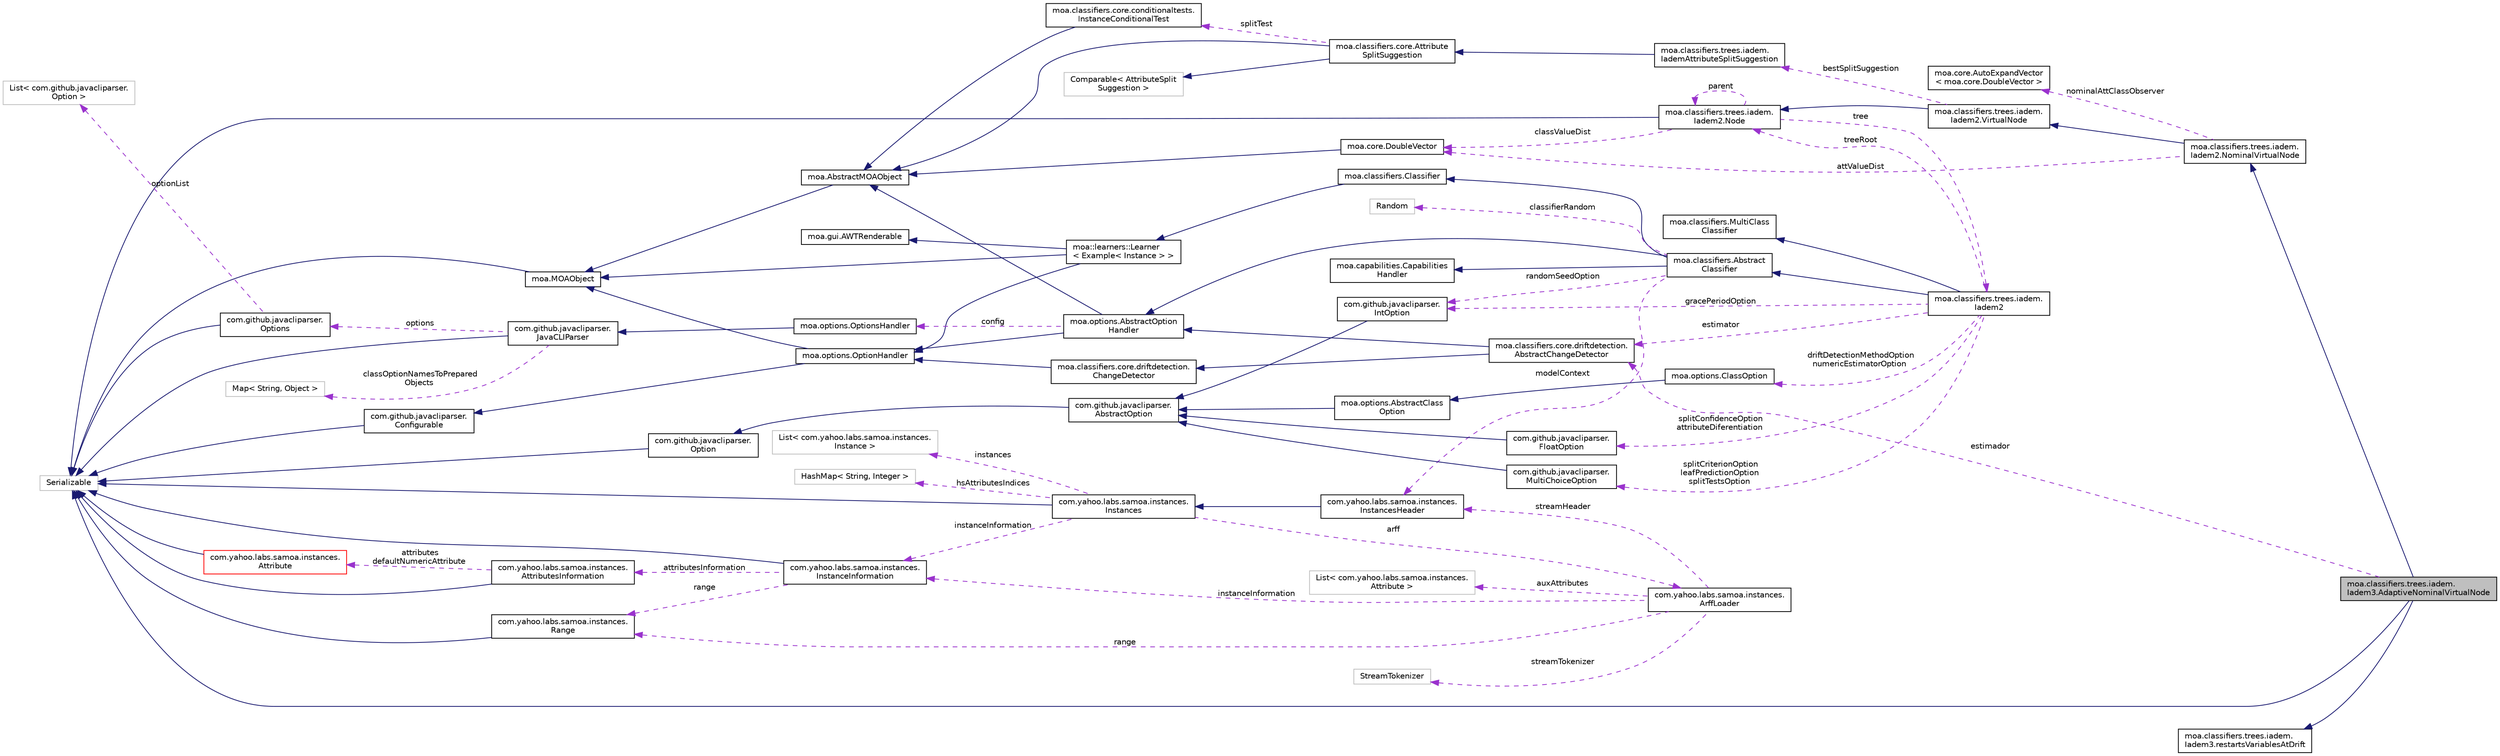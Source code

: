digraph "moa.classifiers.trees.iadem.Iadem3.AdaptiveNominalVirtualNode"
{
 // LATEX_PDF_SIZE
  edge [fontname="Helvetica",fontsize="10",labelfontname="Helvetica",labelfontsize="10"];
  node [fontname="Helvetica",fontsize="10",shape=record];
  rankdir="LR";
  Node1 [label="moa.classifiers.trees.iadem.\lIadem3.AdaptiveNominalVirtualNode",height=0.2,width=0.4,color="black", fillcolor="grey75", style="filled", fontcolor="black",tooltip=" "];
  Node2 -> Node1 [dir="back",color="midnightblue",fontsize="10",style="solid",fontname="Helvetica"];
  Node2 [label="moa.classifiers.trees.iadem.\lIadem2.NominalVirtualNode",height=0.2,width=0.4,color="black", fillcolor="white", style="filled",URL="$classmoa_1_1classifiers_1_1trees_1_1iadem_1_1_iadem2_1_1_nominal_virtual_node.html",tooltip=" "];
  Node3 -> Node2 [dir="back",color="midnightblue",fontsize="10",style="solid",fontname="Helvetica"];
  Node3 [label="moa.classifiers.trees.iadem.\lIadem2.VirtualNode",height=0.2,width=0.4,color="black", fillcolor="white", style="filled",URL="$classmoa_1_1classifiers_1_1trees_1_1iadem_1_1_iadem2_1_1_virtual_node.html",tooltip=" "];
  Node4 -> Node3 [dir="back",color="midnightblue",fontsize="10",style="solid",fontname="Helvetica"];
  Node4 [label="moa.classifiers.trees.iadem.\lIadem2.Node",height=0.2,width=0.4,color="black", fillcolor="white", style="filled",URL="$classmoa_1_1classifiers_1_1trees_1_1iadem_1_1_iadem2_1_1_node.html",tooltip=" "];
  Node5 -> Node4 [dir="back",color="midnightblue",fontsize="10",style="solid",fontname="Helvetica"];
  Node5 [label="Serializable",height=0.2,width=0.4,color="grey75", fillcolor="white", style="filled",tooltip=" "];
  Node6 -> Node4 [dir="back",color="darkorchid3",fontsize="10",style="dashed",label=" classValueDist" ,fontname="Helvetica"];
  Node6 [label="moa.core.DoubleVector",height=0.2,width=0.4,color="black", fillcolor="white", style="filled",URL="$classmoa_1_1core_1_1_double_vector.html",tooltip=" "];
  Node7 -> Node6 [dir="back",color="midnightblue",fontsize="10",style="solid",fontname="Helvetica"];
  Node7 [label="moa.AbstractMOAObject",height=0.2,width=0.4,color="black", fillcolor="white", style="filled",URL="$classmoa_1_1_abstract_m_o_a_object.html",tooltip=" "];
  Node8 -> Node7 [dir="back",color="midnightblue",fontsize="10",style="solid",fontname="Helvetica"];
  Node8 [label="moa.MOAObject",height=0.2,width=0.4,color="black", fillcolor="white", style="filled",URL="$interfacemoa_1_1_m_o_a_object.html",tooltip=" "];
  Node5 -> Node8 [dir="back",color="midnightblue",fontsize="10",style="solid",fontname="Helvetica"];
  Node4 -> Node4 [dir="back",color="darkorchid3",fontsize="10",style="dashed",label=" parent" ,fontname="Helvetica"];
  Node9 -> Node4 [dir="back",color="darkorchid3",fontsize="10",style="dashed",label=" tree" ,fontname="Helvetica"];
  Node9 [label="moa.classifiers.trees.iadem.\lIadem2",height=0.2,width=0.4,color="black", fillcolor="white", style="filled",URL="$classmoa_1_1classifiers_1_1trees_1_1iadem_1_1_iadem2.html",tooltip=" "];
  Node10 -> Node9 [dir="back",color="midnightblue",fontsize="10",style="solid",fontname="Helvetica"];
  Node10 [label="moa.classifiers.Abstract\lClassifier",height=0.2,width=0.4,color="black", fillcolor="white", style="filled",URL="$classmoa_1_1classifiers_1_1_abstract_classifier.html",tooltip=" "];
  Node11 -> Node10 [dir="back",color="midnightblue",fontsize="10",style="solid",fontname="Helvetica"];
  Node11 [label="moa.options.AbstractOption\lHandler",height=0.2,width=0.4,color="black", fillcolor="white", style="filled",URL="$classmoa_1_1options_1_1_abstract_option_handler.html",tooltip=" "];
  Node7 -> Node11 [dir="back",color="midnightblue",fontsize="10",style="solid",fontname="Helvetica"];
  Node12 -> Node11 [dir="back",color="midnightblue",fontsize="10",style="solid",fontname="Helvetica"];
  Node12 [label="moa.options.OptionHandler",height=0.2,width=0.4,color="black", fillcolor="white", style="filled",URL="$interfacemoa_1_1options_1_1_option_handler.html",tooltip=" "];
  Node8 -> Node12 [dir="back",color="midnightblue",fontsize="10",style="solid",fontname="Helvetica"];
  Node13 -> Node12 [dir="back",color="midnightblue",fontsize="10",style="solid",fontname="Helvetica"];
  Node13 [label="com.github.javacliparser.\lConfigurable",height=0.2,width=0.4,color="black", fillcolor="white", style="filled",URL="$interfacecom_1_1github_1_1javacliparser_1_1_configurable.html",tooltip=" "];
  Node5 -> Node13 [dir="back",color="midnightblue",fontsize="10",style="solid",fontname="Helvetica"];
  Node14 -> Node11 [dir="back",color="darkorchid3",fontsize="10",style="dashed",label=" config" ,fontname="Helvetica"];
  Node14 [label="moa.options.OptionsHandler",height=0.2,width=0.4,color="black", fillcolor="white", style="filled",URL="$classmoa_1_1options_1_1_options_handler.html",tooltip=" "];
  Node15 -> Node14 [dir="back",color="midnightblue",fontsize="10",style="solid",fontname="Helvetica"];
  Node15 [label="com.github.javacliparser.\lJavaCLIParser",height=0.2,width=0.4,color="black", fillcolor="white", style="filled",URL="$classcom_1_1github_1_1javacliparser_1_1_java_c_l_i_parser.html",tooltip=" "];
  Node5 -> Node15 [dir="back",color="midnightblue",fontsize="10",style="solid",fontname="Helvetica"];
  Node16 -> Node15 [dir="back",color="darkorchid3",fontsize="10",style="dashed",label=" options" ,fontname="Helvetica"];
  Node16 [label="com.github.javacliparser.\lOptions",height=0.2,width=0.4,color="black", fillcolor="white", style="filled",URL="$classcom_1_1github_1_1javacliparser_1_1_options.html",tooltip=" "];
  Node5 -> Node16 [dir="back",color="midnightblue",fontsize="10",style="solid",fontname="Helvetica"];
  Node17 -> Node16 [dir="back",color="darkorchid3",fontsize="10",style="dashed",label=" optionList" ,fontname="Helvetica"];
  Node17 [label="List\< com.github.javacliparser.\lOption \>",height=0.2,width=0.4,color="grey75", fillcolor="white", style="filled",tooltip=" "];
  Node18 -> Node15 [dir="back",color="darkorchid3",fontsize="10",style="dashed",label=" classOptionNamesToPrepared\lObjects" ,fontname="Helvetica"];
  Node18 [label="Map\< String, Object \>",height=0.2,width=0.4,color="grey75", fillcolor="white", style="filled",tooltip=" "];
  Node19 -> Node10 [dir="back",color="midnightblue",fontsize="10",style="solid",fontname="Helvetica"];
  Node19 [label="moa.classifiers.Classifier",height=0.2,width=0.4,color="black", fillcolor="white", style="filled",URL="$interfacemoa_1_1classifiers_1_1_classifier.html",tooltip=" "];
  Node20 -> Node19 [dir="back",color="midnightblue",fontsize="10",style="solid",fontname="Helvetica"];
  Node20 [label="moa::learners::Learner\l\< Example\< Instance \> \>",height=0.2,width=0.4,color="black", fillcolor="white", style="filled",URL="$interfacemoa_1_1learners_1_1_learner.html",tooltip=" "];
  Node8 -> Node20 [dir="back",color="midnightblue",fontsize="10",style="solid",fontname="Helvetica"];
  Node12 -> Node20 [dir="back",color="midnightblue",fontsize="10",style="solid",fontname="Helvetica"];
  Node21 -> Node20 [dir="back",color="midnightblue",fontsize="10",style="solid",fontname="Helvetica"];
  Node21 [label="moa.gui.AWTRenderable",height=0.2,width=0.4,color="black", fillcolor="white", style="filled",URL="$interfacemoa_1_1gui_1_1_a_w_t_renderable.html",tooltip=" "];
  Node22 -> Node10 [dir="back",color="midnightblue",fontsize="10",style="solid",fontname="Helvetica"];
  Node22 [label="moa.capabilities.Capabilities\lHandler",height=0.2,width=0.4,color="black", fillcolor="white", style="filled",URL="$interfacemoa_1_1capabilities_1_1_capabilities_handler.html",tooltip=" "];
  Node23 -> Node10 [dir="back",color="darkorchid3",fontsize="10",style="dashed",label=" modelContext" ,fontname="Helvetica"];
  Node23 [label="com.yahoo.labs.samoa.instances.\lInstancesHeader",height=0.2,width=0.4,color="black", fillcolor="white", style="filled",URL="$classcom_1_1yahoo_1_1labs_1_1samoa_1_1instances_1_1_instances_header.html",tooltip=" "];
  Node24 -> Node23 [dir="back",color="midnightblue",fontsize="10",style="solid",fontname="Helvetica"];
  Node24 [label="com.yahoo.labs.samoa.instances.\lInstances",height=0.2,width=0.4,color="black", fillcolor="white", style="filled",URL="$classcom_1_1yahoo_1_1labs_1_1samoa_1_1instances_1_1_instances.html",tooltip=" "];
  Node5 -> Node24 [dir="back",color="midnightblue",fontsize="10",style="solid",fontname="Helvetica"];
  Node25 -> Node24 [dir="back",color="darkorchid3",fontsize="10",style="dashed",label=" arff" ,fontname="Helvetica"];
  Node25 [label="com.yahoo.labs.samoa.instances.\lArffLoader",height=0.2,width=0.4,color="black", fillcolor="white", style="filled",URL="$classcom_1_1yahoo_1_1labs_1_1samoa_1_1instances_1_1_arff_loader.html",tooltip=" "];
  Node23 -> Node25 [dir="back",color="darkorchid3",fontsize="10",style="dashed",label=" streamHeader" ,fontname="Helvetica"];
  Node26 -> Node25 [dir="back",color="darkorchid3",fontsize="10",style="dashed",label=" auxAttributes" ,fontname="Helvetica"];
  Node26 [label="List\< com.yahoo.labs.samoa.instances.\lAttribute \>",height=0.2,width=0.4,color="grey75", fillcolor="white", style="filled",tooltip=" "];
  Node27 -> Node25 [dir="back",color="darkorchid3",fontsize="10",style="dashed",label=" instanceInformation" ,fontname="Helvetica"];
  Node27 [label="com.yahoo.labs.samoa.instances.\lInstanceInformation",height=0.2,width=0.4,color="black", fillcolor="white", style="filled",URL="$classcom_1_1yahoo_1_1labs_1_1samoa_1_1instances_1_1_instance_information.html",tooltip=" "];
  Node5 -> Node27 [dir="back",color="midnightblue",fontsize="10",style="solid",fontname="Helvetica"];
  Node28 -> Node27 [dir="back",color="darkorchid3",fontsize="10",style="dashed",label=" attributesInformation" ,fontname="Helvetica"];
  Node28 [label="com.yahoo.labs.samoa.instances.\lAttributesInformation",height=0.2,width=0.4,color="black", fillcolor="white", style="filled",URL="$classcom_1_1yahoo_1_1labs_1_1samoa_1_1instances_1_1_attributes_information.html",tooltip=" "];
  Node5 -> Node28 [dir="back",color="midnightblue",fontsize="10",style="solid",fontname="Helvetica"];
  Node29 -> Node28 [dir="back",color="darkorchid3",fontsize="10",style="dashed",label=" attributes\ndefaultNumericAttribute" ,fontname="Helvetica"];
  Node29 [label="com.yahoo.labs.samoa.instances.\lAttribute",height=0.2,width=0.4,color="red", fillcolor="white", style="filled",URL="$classcom_1_1yahoo_1_1labs_1_1samoa_1_1instances_1_1_attribute.html",tooltip=" "];
  Node5 -> Node29 [dir="back",color="midnightblue",fontsize="10",style="solid",fontname="Helvetica"];
  Node32 -> Node27 [dir="back",color="darkorchid3",fontsize="10",style="dashed",label=" range" ,fontname="Helvetica"];
  Node32 [label="com.yahoo.labs.samoa.instances.\lRange",height=0.2,width=0.4,color="black", fillcolor="white", style="filled",URL="$classcom_1_1yahoo_1_1labs_1_1samoa_1_1instances_1_1_range.html",tooltip=" "];
  Node5 -> Node32 [dir="back",color="midnightblue",fontsize="10",style="solid",fontname="Helvetica"];
  Node32 -> Node25 [dir="back",color="darkorchid3",fontsize="10",style="dashed",label=" range" ,fontname="Helvetica"];
  Node33 -> Node25 [dir="back",color="darkorchid3",fontsize="10",style="dashed",label=" streamTokenizer" ,fontname="Helvetica"];
  Node33 [label="StreamTokenizer",height=0.2,width=0.4,color="grey75", fillcolor="white", style="filled",tooltip=" "];
  Node34 -> Node24 [dir="back",color="darkorchid3",fontsize="10",style="dashed",label=" instances" ,fontname="Helvetica"];
  Node34 [label="List\< com.yahoo.labs.samoa.instances.\lInstance \>",height=0.2,width=0.4,color="grey75", fillcolor="white", style="filled",tooltip=" "];
  Node27 -> Node24 [dir="back",color="darkorchid3",fontsize="10",style="dashed",label=" instanceInformation" ,fontname="Helvetica"];
  Node35 -> Node24 [dir="back",color="darkorchid3",fontsize="10",style="dashed",label=" hsAttributesIndices" ,fontname="Helvetica"];
  Node35 [label="HashMap\< String, Integer \>",height=0.2,width=0.4,color="grey75", fillcolor="white", style="filled",tooltip=" "];
  Node36 -> Node10 [dir="back",color="darkorchid3",fontsize="10",style="dashed",label=" randomSeedOption" ,fontname="Helvetica"];
  Node36 [label="com.github.javacliparser.\lIntOption",height=0.2,width=0.4,color="black", fillcolor="white", style="filled",URL="$classcom_1_1github_1_1javacliparser_1_1_int_option.html",tooltip=" "];
  Node37 -> Node36 [dir="back",color="midnightblue",fontsize="10",style="solid",fontname="Helvetica"];
  Node37 [label="com.github.javacliparser.\lAbstractOption",height=0.2,width=0.4,color="black", fillcolor="white", style="filled",URL="$classcom_1_1github_1_1javacliparser_1_1_abstract_option.html",tooltip=" "];
  Node38 -> Node37 [dir="back",color="midnightblue",fontsize="10",style="solid",fontname="Helvetica"];
  Node38 [label="com.github.javacliparser.\lOption",height=0.2,width=0.4,color="black", fillcolor="white", style="filled",URL="$interfacecom_1_1github_1_1javacliparser_1_1_option.html",tooltip=" "];
  Node5 -> Node38 [dir="back",color="midnightblue",fontsize="10",style="solid",fontname="Helvetica"];
  Node39 -> Node10 [dir="back",color="darkorchid3",fontsize="10",style="dashed",label=" classifierRandom" ,fontname="Helvetica"];
  Node39 [label="Random",height=0.2,width=0.4,color="grey75", fillcolor="white", style="filled",tooltip=" "];
  Node40 -> Node9 [dir="back",color="midnightblue",fontsize="10",style="solid",fontname="Helvetica"];
  Node40 [label="moa.classifiers.MultiClass\lClassifier",height=0.2,width=0.4,color="black", fillcolor="white", style="filled",URL="$interfacemoa_1_1classifiers_1_1_multi_class_classifier.html",tooltip=" "];
  Node41 -> Node9 [dir="back",color="darkorchid3",fontsize="10",style="dashed",label=" splitCriterionOption\nleafPredictionOption\nsplitTestsOption" ,fontname="Helvetica"];
  Node41 [label="com.github.javacliparser.\lMultiChoiceOption",height=0.2,width=0.4,color="black", fillcolor="white", style="filled",URL="$classcom_1_1github_1_1javacliparser_1_1_multi_choice_option.html",tooltip=" "];
  Node37 -> Node41 [dir="back",color="midnightblue",fontsize="10",style="solid",fontname="Helvetica"];
  Node36 -> Node9 [dir="back",color="darkorchid3",fontsize="10",style="dashed",label=" gracePeriodOption" ,fontname="Helvetica"];
  Node4 -> Node9 [dir="back",color="darkorchid3",fontsize="10",style="dashed",label=" treeRoot" ,fontname="Helvetica"];
  Node42 -> Node9 [dir="back",color="darkorchid3",fontsize="10",style="dashed",label=" driftDetectionMethodOption\nnumericEstimatorOption" ,fontname="Helvetica"];
  Node42 [label="moa.options.ClassOption",height=0.2,width=0.4,color="black", fillcolor="white", style="filled",URL="$classmoa_1_1options_1_1_class_option.html",tooltip=" "];
  Node43 -> Node42 [dir="back",color="midnightblue",fontsize="10",style="solid",fontname="Helvetica"];
  Node43 [label="moa.options.AbstractClass\lOption",height=0.2,width=0.4,color="black", fillcolor="white", style="filled",URL="$classmoa_1_1options_1_1_abstract_class_option.html",tooltip=" "];
  Node37 -> Node43 [dir="back",color="midnightblue",fontsize="10",style="solid",fontname="Helvetica"];
  Node44 -> Node9 [dir="back",color="darkorchid3",fontsize="10",style="dashed",label=" estimator" ,fontname="Helvetica"];
  Node44 [label="moa.classifiers.core.driftdetection.\lAbstractChangeDetector",height=0.2,width=0.4,color="black", fillcolor="white", style="filled",URL="$classmoa_1_1classifiers_1_1core_1_1driftdetection_1_1_abstract_change_detector.html",tooltip=" "];
  Node11 -> Node44 [dir="back",color="midnightblue",fontsize="10",style="solid",fontname="Helvetica"];
  Node45 -> Node44 [dir="back",color="midnightblue",fontsize="10",style="solid",fontname="Helvetica"];
  Node45 [label="moa.classifiers.core.driftdetection.\lChangeDetector",height=0.2,width=0.4,color="black", fillcolor="white", style="filled",URL="$interfacemoa_1_1classifiers_1_1core_1_1driftdetection_1_1_change_detector.html",tooltip=" "];
  Node12 -> Node45 [dir="back",color="midnightblue",fontsize="10",style="solid",fontname="Helvetica"];
  Node46 -> Node9 [dir="back",color="darkorchid3",fontsize="10",style="dashed",label=" splitConfidenceOption\nattributeDiferentiation" ,fontname="Helvetica"];
  Node46 [label="com.github.javacliparser.\lFloatOption",height=0.2,width=0.4,color="black", fillcolor="white", style="filled",URL="$classcom_1_1github_1_1javacliparser_1_1_float_option.html",tooltip=" "];
  Node37 -> Node46 [dir="back",color="midnightblue",fontsize="10",style="solid",fontname="Helvetica"];
  Node47 -> Node3 [dir="back",color="darkorchid3",fontsize="10",style="dashed",label=" bestSplitSuggestion" ,fontname="Helvetica"];
  Node47 [label="moa.classifiers.trees.iadem.\lIademAttributeSplitSuggestion",height=0.2,width=0.4,color="black", fillcolor="white", style="filled",URL="$classmoa_1_1classifiers_1_1trees_1_1iadem_1_1_iadem_attribute_split_suggestion.html",tooltip=" "];
  Node48 -> Node47 [dir="back",color="midnightblue",fontsize="10",style="solid",fontname="Helvetica"];
  Node48 [label="moa.classifiers.core.Attribute\lSplitSuggestion",height=0.2,width=0.4,color="black", fillcolor="white", style="filled",URL="$classmoa_1_1classifiers_1_1core_1_1_attribute_split_suggestion.html",tooltip=" "];
  Node7 -> Node48 [dir="back",color="midnightblue",fontsize="10",style="solid",fontname="Helvetica"];
  Node49 -> Node48 [dir="back",color="midnightblue",fontsize="10",style="solid",fontname="Helvetica"];
  Node49 [label="Comparable\< AttributeSplit\lSuggestion \>",height=0.2,width=0.4,color="grey75", fillcolor="white", style="filled",tooltip=" "];
  Node50 -> Node48 [dir="back",color="darkorchid3",fontsize="10",style="dashed",label=" splitTest" ,fontname="Helvetica"];
  Node50 [label="moa.classifiers.core.conditionaltests.\lInstanceConditionalTest",height=0.2,width=0.4,color="black", fillcolor="white", style="filled",URL="$classmoa_1_1classifiers_1_1core_1_1conditionaltests_1_1_instance_conditional_test.html",tooltip=" "];
  Node7 -> Node50 [dir="back",color="midnightblue",fontsize="10",style="solid",fontname="Helvetica"];
  Node51 -> Node2 [dir="back",color="darkorchid3",fontsize="10",style="dashed",label=" nominalAttClassObserver" ,fontname="Helvetica"];
  Node51 [label="moa.core.AutoExpandVector\l\< moa.core.DoubleVector \>",height=0.2,width=0.4,color="black", fillcolor="white", style="filled",URL="$classmoa_1_1core_1_1_auto_expand_vector.html",tooltip=" "];
  Node6 -> Node2 [dir="back",color="darkorchid3",fontsize="10",style="dashed",label=" attValueDist" ,fontname="Helvetica"];
  Node5 -> Node1 [dir="back",color="midnightblue",fontsize="10",style="solid",fontname="Helvetica"];
  Node52 -> Node1 [dir="back",color="midnightblue",fontsize="10",style="solid",fontname="Helvetica"];
  Node52 [label="moa.classifiers.trees.iadem.\lIadem3.restartsVariablesAtDrift",height=0.2,width=0.4,color="black", fillcolor="white", style="filled",URL="$interfacemoa_1_1classifiers_1_1trees_1_1iadem_1_1_iadem3_1_1restarts_variables_at_drift.html",tooltip=" "];
  Node44 -> Node1 [dir="back",color="darkorchid3",fontsize="10",style="dashed",label=" estimador" ,fontname="Helvetica"];
}
